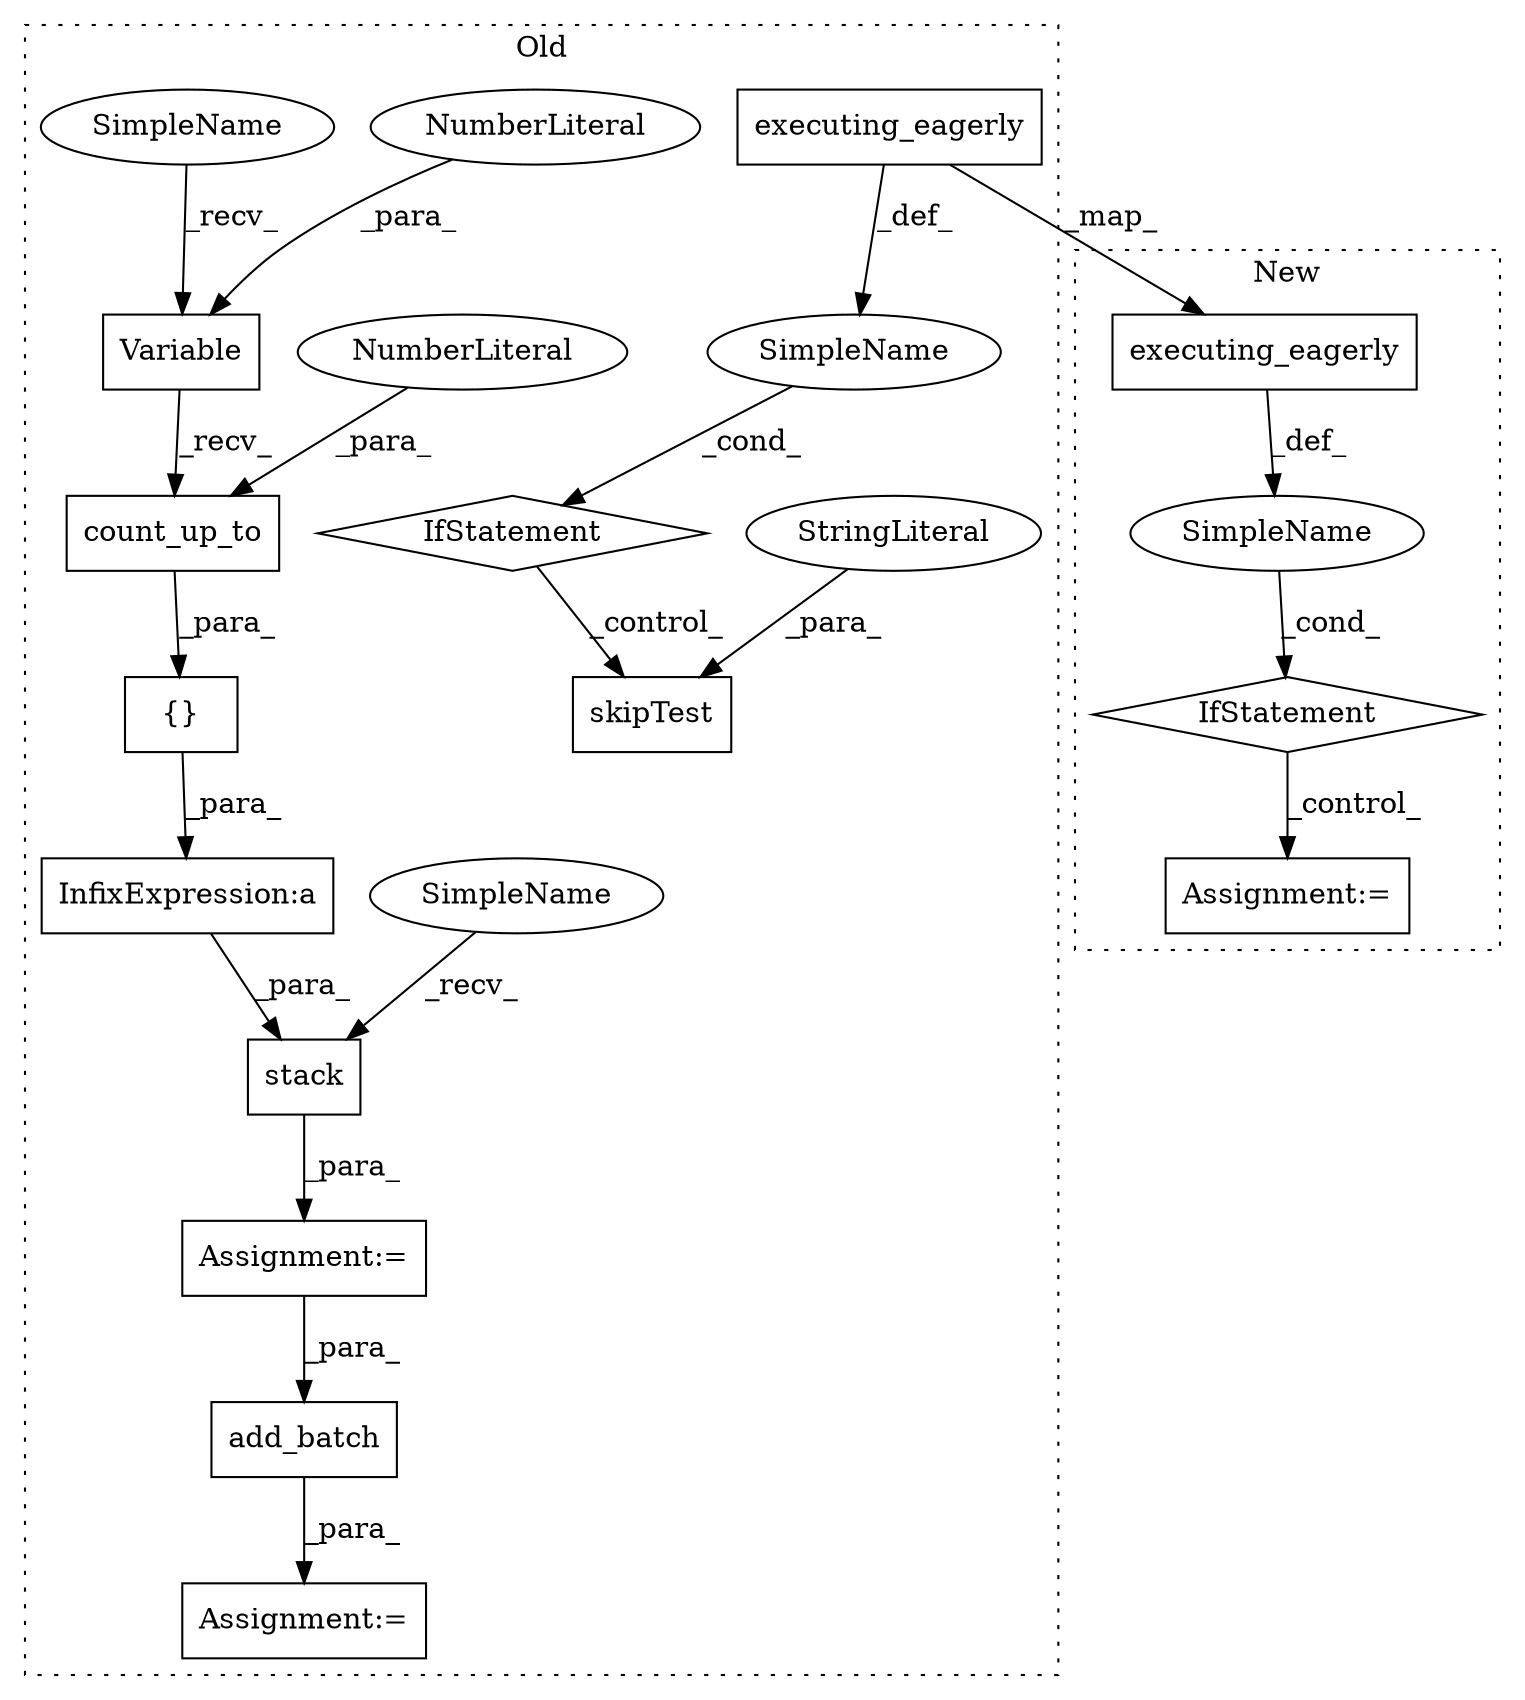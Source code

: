 digraph G {
subgraph cluster0 {
1 [label="skipTest" a="32" s="10206,10228" l="9,1" shape="box"];
3 [label="IfStatement" a="25" s="10157,10191" l="4,2" shape="diamond"];
4 [label="SimpleName" a="42" s="" l="" shape="ellipse"];
5 [label="StringLiteral" a="45" s="10215" l="13" shape="ellipse"];
8 [label="executing_eagerly" a="32" s="10172" l="19" shape="box"];
10 [label="Variable" a="32" s="10436,10446" l="9,1" shape="box"];
11 [label="InfixExpression:a" a="27" s="10464" l="3" shape="box"];
12 [label="{}" a="4" s="10424,10463" l="1,1" shape="box"];
13 [label="stack" a="32" s="10409,10477" l="6,1" shape="box"];
14 [label="NumberLiteral" a="34" s="10445" l="1" shape="ellipse"];
15 [label="count_up_to" a="32" s="10448,10462" l="12,1" shape="box"];
16 [label="NumberLiteral" a="34" s="10460" l="2" shape="ellipse"];
17 [label="Assignment:=" a="7" s="10397" l="1" shape="box"];
18 [label="add_batch" a="32" s="10505,10522" l="10,1" shape="box"];
19 [label="Assignment:=" a="7" s="10490" l="1" shape="box"];
20 [label="SimpleName" a="42" s="10398" l="10" shape="ellipse"];
21 [label="SimpleName" a="42" s="10425" l="10" shape="ellipse"];
label = "Old";
style="dotted";
}
subgraph cluster1 {
2 [label="IfStatement" a="25" s="10570,10604" l="4,2" shape="diamond"];
6 [label="Assignment:=" a="7" s="10619" l="1" shape="box"];
7 [label="SimpleName" a="42" s="" l="" shape="ellipse"];
9 [label="executing_eagerly" a="32" s="10585" l="19" shape="box"];
label = "New";
style="dotted";
}
2 -> 6 [label="_control_"];
3 -> 1 [label="_control_"];
4 -> 3 [label="_cond_"];
5 -> 1 [label="_para_"];
7 -> 2 [label="_cond_"];
8 -> 4 [label="_def_"];
8 -> 9 [label="_map_"];
9 -> 7 [label="_def_"];
10 -> 15 [label="_recv_"];
11 -> 13 [label="_para_"];
12 -> 11 [label="_para_"];
13 -> 17 [label="_para_"];
14 -> 10 [label="_para_"];
15 -> 12 [label="_para_"];
16 -> 15 [label="_para_"];
17 -> 18 [label="_para_"];
18 -> 19 [label="_para_"];
20 -> 13 [label="_recv_"];
21 -> 10 [label="_recv_"];
}